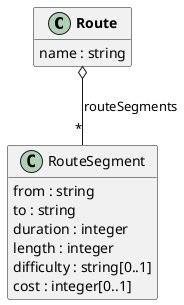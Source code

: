 @startuml

hide empty methods
hide empty fields

class "<b>Route</b>" {
  {field} name : string
}

class "RouteSegment" {
  {field} from : string
  {field} to : string
  {field} duration : integer
  {field} length : integer
  {field} difficulty : string[0..1]
  {field} cost : integer[0..1]
}

"<b>Route</b>" o-- "*" "RouteSegment"  :  "routeSegments"


@enduml